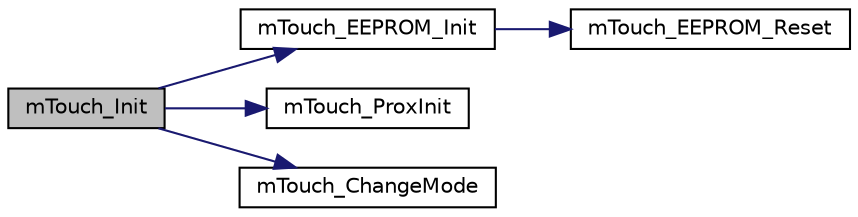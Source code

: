 digraph "mTouch_Init"
{
  edge [fontname="Helvetica",fontsize="10",labelfontname="Helvetica",labelfontsize="10"];
  node [fontname="Helvetica",fontsize="10",shape=record];
  rankdir="LR";
  Node1 [label="mTouch_Init",height=0.2,width=0.4,color="black", fillcolor="grey75", style="filled", fontcolor="black"];
  Node1 -> Node2 [color="midnightblue",fontsize="10",style="solid",fontname="Helvetica"];
  Node2 [label="mTouch_EEPROM_Init",height=0.2,width=0.4,color="black", fillcolor="white", style="filled",URL="$m_touch__eeprom_8c.html#a988e636365acc839dda8a10de030c8d0"];
  Node2 -> Node3 [color="midnightblue",fontsize="10",style="solid",fontname="Helvetica"];
  Node3 [label="mTouch_EEPROM_Reset",height=0.2,width=0.4,color="black", fillcolor="white", style="filled",URL="$m_touch__eeprom_8c.html#ae98336e9d4032456ea91bed07a7d9f7b"];
  Node1 -> Node4 [color="midnightblue",fontsize="10",style="solid",fontname="Helvetica"];
  Node4 [label="mTouch_ProxInit",height=0.2,width=0.4,color="black", fillcolor="white", style="filled",URL="$m_touch__proximity_8c.html#ab986cf22f4d984c3f9340d358325f05f"];
  Node1 -> Node5 [color="midnightblue",fontsize="10",style="solid",fontname="Helvetica"];
  Node5 [label="mTouch_ChangeMode",height=0.2,width=0.4,color="black", fillcolor="white", style="filled",URL="$m_touch_cap_2_p_i_c12_f_01_p_i_c16_f_01_library_2m_touch_8h.html#ad4b3c623e779e2b0cbe5a8ace84c1561"];
}
